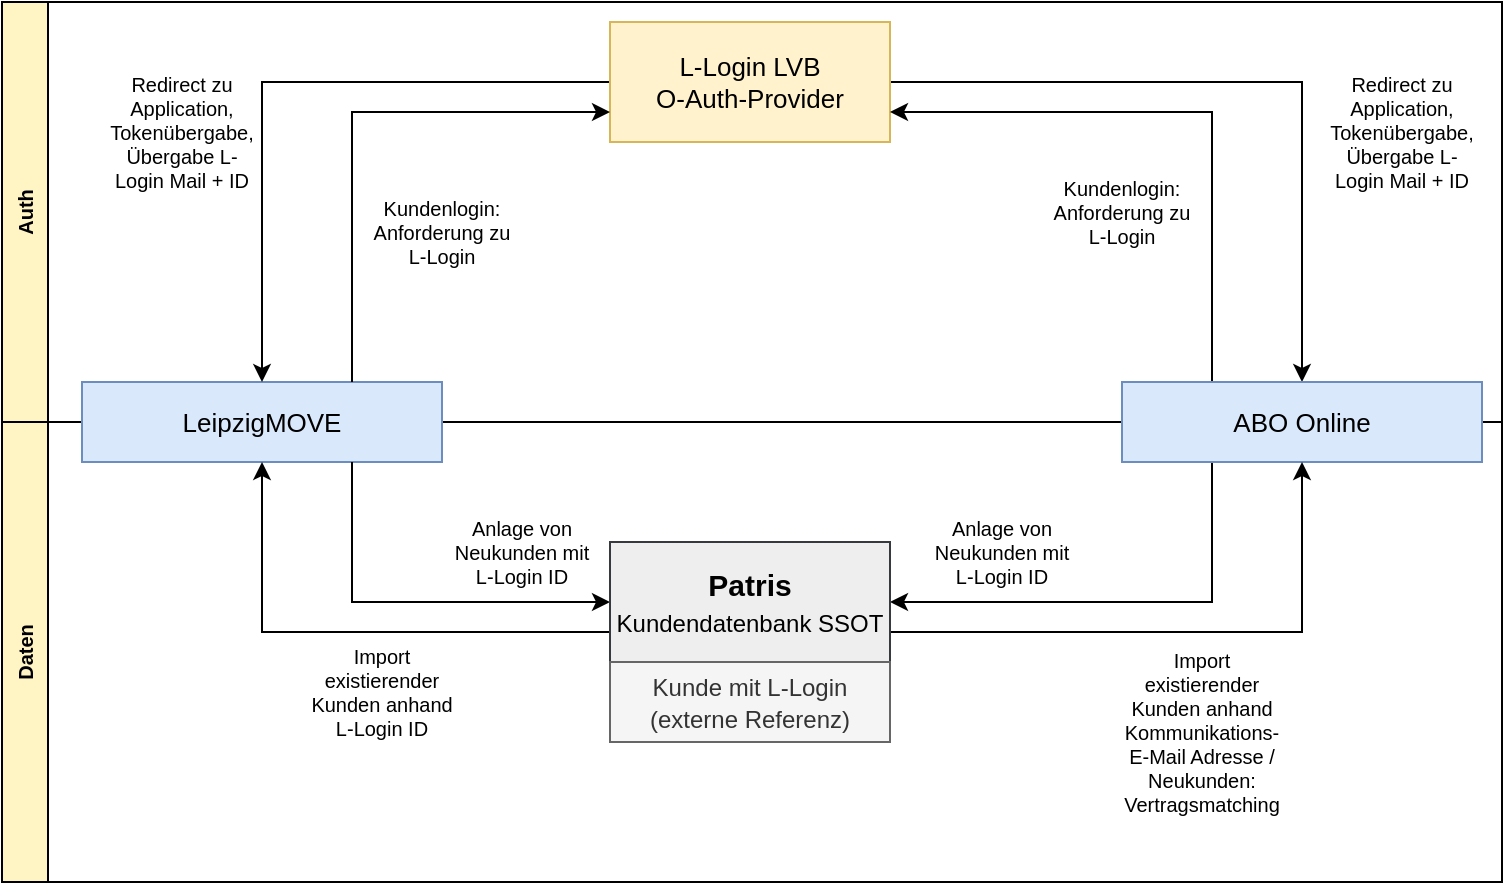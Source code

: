 <mxfile version="15.9.1" type="github">
  <diagram id="EeyirNso1dYLTO-C0qxC" name="Page-1">
    <mxGraphModel dx="1038" dy="547" grid="1" gridSize="10" guides="1" tooltips="1" connect="1" arrows="1" fold="1" page="1" pageScale="1" pageWidth="827" pageHeight="1169" math="0" shadow="0">
      <root>
        <mxCell id="0" />
        <mxCell id="1" parent="0" />
        <mxCell id="Y7aPhmPHgT-9Uyq_Rb3S-37" value="Auth" style="swimlane;horizontal=0;labelBorderColor=none;fontSize=10;fillColor=#FFF4C3;" parent="1" vertex="1">
          <mxGeometry x="40" y="20" width="750" height="210" as="geometry" />
        </mxCell>
        <mxCell id="uH1WGvYT7CxXzC36bYPb-1" value="Redirect zu Application, Tokenübergabe, Übergabe L-Login Mail + ID" style="text;html=1;strokeColor=none;fillColor=none;align=center;verticalAlign=middle;whiteSpace=wrap;rounded=0;fontSize=10;" vertex="1" parent="Y7aPhmPHgT-9Uyq_Rb3S-37">
          <mxGeometry x="50" y="20" width="80" height="90" as="geometry" />
        </mxCell>
        <mxCell id="uH1WGvYT7CxXzC36bYPb-2" value="Kundenlogin: Anforderung zu L-Login" style="text;html=1;strokeColor=none;fillColor=none;align=center;verticalAlign=middle;whiteSpace=wrap;rounded=0;fontSize=10;" vertex="1" parent="Y7aPhmPHgT-9Uyq_Rb3S-37">
          <mxGeometry x="180" y="70" width="80" height="90" as="geometry" />
        </mxCell>
        <mxCell id="uH1WGvYT7CxXzC36bYPb-3" value="Kundenlogin: Anforderung zu L-Login" style="text;html=1;strokeColor=none;fillColor=none;align=center;verticalAlign=middle;whiteSpace=wrap;rounded=0;fontSize=10;" vertex="1" parent="Y7aPhmPHgT-9Uyq_Rb3S-37">
          <mxGeometry x="520" y="60" width="80" height="90" as="geometry" />
        </mxCell>
        <mxCell id="uH1WGvYT7CxXzC36bYPb-4" value="Redirect zu Application, Tokenübergabe, Übergabe L-Login Mail + ID" style="text;html=1;strokeColor=none;fillColor=none;align=center;verticalAlign=middle;whiteSpace=wrap;rounded=0;fontSize=10;" vertex="1" parent="Y7aPhmPHgT-9Uyq_Rb3S-37">
          <mxGeometry x="660" y="20" width="80" height="90" as="geometry" />
        </mxCell>
        <mxCell id="Y7aPhmPHgT-9Uyq_Rb3S-36" value="Daten" style="swimlane;horizontal=0;labelBorderColor=none;fontSize=10;fillColor=#FFF4C3;" parent="1" vertex="1">
          <mxGeometry x="40" y="230" width="750" height="230" as="geometry" />
        </mxCell>
        <mxCell id="Y7aPhmPHgT-9Uyq_Rb3S-2" value="LeipzigMOVE" style="rounded=0;whiteSpace=wrap;html=1;fillColor=#dae8fc;strokeColor=#6c8ebf;fontSize=13;" parent="Y7aPhmPHgT-9Uyq_Rb3S-36" vertex="1">
          <mxGeometry x="40" y="-20" width="180" height="40" as="geometry" />
        </mxCell>
        <mxCell id="Y7aPhmPHgT-9Uyq_Rb3S-28" style="edgeStyle=orthogonalEdgeStyle;rounded=0;orthogonalLoop=1;jettySize=auto;html=1;exitX=1;exitY=0.5;exitDx=0;exitDy=0;entryX=0.5;entryY=0;entryDx=0;entryDy=0;fontSize=10;" parent="1" source="Y7aPhmPHgT-9Uyq_Rb3S-1" target="Y7aPhmPHgT-9Uyq_Rb3S-3" edge="1">
          <mxGeometry relative="1" as="geometry" />
        </mxCell>
        <mxCell id="Y7aPhmPHgT-9Uyq_Rb3S-32" style="edgeStyle=orthogonalEdgeStyle;rounded=0;orthogonalLoop=1;jettySize=auto;html=1;exitX=0;exitY=0.5;exitDx=0;exitDy=0;fontSize=10;entryX=0.5;entryY=0;entryDx=0;entryDy=0;" parent="1" source="Y7aPhmPHgT-9Uyq_Rb3S-1" target="Y7aPhmPHgT-9Uyq_Rb3S-2" edge="1">
          <mxGeometry relative="1" as="geometry">
            <mxPoint x="180" y="200" as="targetPoint" />
          </mxGeometry>
        </mxCell>
        <mxCell id="Y7aPhmPHgT-9Uyq_Rb3S-1" value="L-Login LVB&lt;br&gt;O-Auth-Provider" style="rounded=0;whiteSpace=wrap;html=1;fillColor=#fff2cc;strokeColor=#d6b656;fontSize=13;" parent="1" vertex="1">
          <mxGeometry x="344" y="30" width="140" height="60" as="geometry" />
        </mxCell>
        <mxCell id="Y7aPhmPHgT-9Uyq_Rb3S-27" style="edgeStyle=orthogonalEdgeStyle;rounded=0;orthogonalLoop=1;jettySize=auto;html=1;exitX=0.75;exitY=0;exitDx=0;exitDy=0;entryX=0;entryY=0.75;entryDx=0;entryDy=0;fontSize=10;" parent="1" source="Y7aPhmPHgT-9Uyq_Rb3S-2" target="Y7aPhmPHgT-9Uyq_Rb3S-1" edge="1">
          <mxGeometry relative="1" as="geometry" />
        </mxCell>
        <mxCell id="Y7aPhmPHgT-9Uyq_Rb3S-22" style="edgeStyle=orthogonalEdgeStyle;rounded=0;orthogonalLoop=1;jettySize=auto;html=1;exitX=0.25;exitY=1;exitDx=0;exitDy=0;entryX=1;entryY=0.5;entryDx=0;entryDy=0;fontSize=10;" parent="1" source="Y7aPhmPHgT-9Uyq_Rb3S-3" target="Y7aPhmPHgT-9Uyq_Rb3S-7" edge="1">
          <mxGeometry relative="1" as="geometry" />
        </mxCell>
        <mxCell id="Y7aPhmPHgT-9Uyq_Rb3S-29" style="edgeStyle=orthogonalEdgeStyle;rounded=0;orthogonalLoop=1;jettySize=auto;html=1;exitX=0.25;exitY=0;exitDx=0;exitDy=0;entryX=1;entryY=0.75;entryDx=0;entryDy=0;fontSize=10;" parent="1" source="Y7aPhmPHgT-9Uyq_Rb3S-3" target="Y7aPhmPHgT-9Uyq_Rb3S-1" edge="1">
          <mxGeometry relative="1" as="geometry" />
        </mxCell>
        <mxCell id="Y7aPhmPHgT-9Uyq_Rb3S-3" value="ABO Online" style="rounded=0;whiteSpace=wrap;html=1;fillColor=#dae8fc;strokeColor=#6c8ebf;fontSize=13;" parent="1" vertex="1">
          <mxGeometry x="600" y="210" width="180" height="40" as="geometry" />
        </mxCell>
        <mxCell id="Y7aPhmPHgT-9Uyq_Rb3S-8" style="edgeStyle=orthogonalEdgeStyle;rounded=0;orthogonalLoop=1;jettySize=auto;html=1;exitX=0.75;exitY=1;exitDx=0;exitDy=0;entryX=0;entryY=0.5;entryDx=0;entryDy=0;fontSize=13;strokeColor=none;" parent="1" target="Y7aPhmPHgT-9Uyq_Rb3S-7" edge="1">
          <mxGeometry relative="1" as="geometry">
            <mxPoint x="205" y="280" as="sourcePoint" />
          </mxGeometry>
        </mxCell>
        <mxCell id="Y7aPhmPHgT-9Uyq_Rb3S-9" style="edgeStyle=orthogonalEdgeStyle;rounded=0;orthogonalLoop=1;jettySize=auto;html=1;exitX=0.75;exitY=1;exitDx=0;exitDy=0;entryX=0;entryY=0.5;entryDx=0;entryDy=0;fontSize=13;" parent="1" source="Y7aPhmPHgT-9Uyq_Rb3S-2" target="Y7aPhmPHgT-9Uyq_Rb3S-7" edge="1">
          <mxGeometry relative="1" as="geometry">
            <mxPoint x="205" y="280" as="sourcePoint" />
          </mxGeometry>
        </mxCell>
        <mxCell id="Y7aPhmPHgT-9Uyq_Rb3S-10" style="edgeStyle=orthogonalEdgeStyle;rounded=0;orthogonalLoop=1;jettySize=auto;html=1;exitX=0;exitY=0.75;exitDx=0;exitDy=0;entryX=0.5;entryY=1;entryDx=0;entryDy=0;fontSize=13;" parent="1" source="Y7aPhmPHgT-9Uyq_Rb3S-7" target="Y7aPhmPHgT-9Uyq_Rb3S-2" edge="1">
          <mxGeometry relative="1" as="geometry">
            <mxPoint x="178.36" y="280.99" as="targetPoint" />
          </mxGeometry>
        </mxCell>
        <mxCell id="Y7aPhmPHgT-9Uyq_Rb3S-23" style="edgeStyle=orthogonalEdgeStyle;rounded=0;orthogonalLoop=1;jettySize=auto;html=1;exitX=1;exitY=0.75;exitDx=0;exitDy=0;entryX=0.5;entryY=1;entryDx=0;entryDy=0;fontSize=10;" parent="1" source="Y7aPhmPHgT-9Uyq_Rb3S-7" target="Y7aPhmPHgT-9Uyq_Rb3S-3" edge="1">
          <mxGeometry relative="1" as="geometry" />
        </mxCell>
        <mxCell id="Y7aPhmPHgT-9Uyq_Rb3S-7" value="&lt;font style=&quot;font-size: 12px&quot;&gt;&lt;span style=&quot;font-size: 15px&quot;&gt;&lt;b&gt;Patris&lt;br&gt;&lt;/b&gt;&lt;/span&gt;&lt;/font&gt;&lt;span style=&quot;font-size: 12px&quot;&gt;Kundendatenbank SSOT&lt;br&gt;&lt;/span&gt;" style="rounded=0;whiteSpace=wrap;html=1;fontSize=15;fillColor=#eeeeee;strokeColor=#36393d;" parent="1" vertex="1">
          <mxGeometry x="344" y="290" width="140" height="60" as="geometry" />
        </mxCell>
        <mxCell id="Y7aPhmPHgT-9Uyq_Rb3S-13" value="Import existierender Kunden anhand L-Login ID" style="text;html=1;strokeColor=none;fillColor=none;align=center;verticalAlign=middle;whiteSpace=wrap;rounded=0;fontSize=10;" parent="1" vertex="1">
          <mxGeometry x="190" y="320" width="80" height="90" as="geometry" />
        </mxCell>
        <mxCell id="Y7aPhmPHgT-9Uyq_Rb3S-16" value="&lt;span style=&quot;font-size: 12px&quot;&gt;Kunde mit L-Login (externe Referenz)&lt;/span&gt;" style="rounded=0;whiteSpace=wrap;html=1;fontSize=13;fillColor=#f5f5f5;strokeColor=#666666;fontColor=#333333;" parent="1" vertex="1">
          <mxGeometry x="344" y="350" width="140" height="40" as="geometry" />
        </mxCell>
        <mxCell id="Y7aPhmPHgT-9Uyq_Rb3S-21" value="Import existierender Kunden anhand Kommunikations-E-Mail Adresse / Neukunden: Vertragsmatching" style="text;html=1;strokeColor=none;fillColor=none;align=center;verticalAlign=middle;whiteSpace=wrap;rounded=0;fontSize=10;" parent="1" vertex="1">
          <mxGeometry x="600" y="340" width="80" height="90" as="geometry" />
        </mxCell>
        <mxCell id="Y7aPhmPHgT-9Uyq_Rb3S-24" value="Anlage von Neukunden mit L-Login ID" style="text;html=1;strokeColor=none;fillColor=none;align=center;verticalAlign=middle;whiteSpace=wrap;rounded=0;fontSize=10;" parent="1" vertex="1">
          <mxGeometry x="260" y="250" width="80" height="90" as="geometry" />
        </mxCell>
        <mxCell id="Y7aPhmPHgT-9Uyq_Rb3S-25" value="Anlage von Neukunden mit L-Login ID" style="text;html=1;strokeColor=none;fillColor=none;align=center;verticalAlign=middle;whiteSpace=wrap;rounded=0;fontSize=10;" parent="1" vertex="1">
          <mxGeometry x="500" y="250" width="80" height="90" as="geometry" />
        </mxCell>
      </root>
    </mxGraphModel>
  </diagram>
</mxfile>
